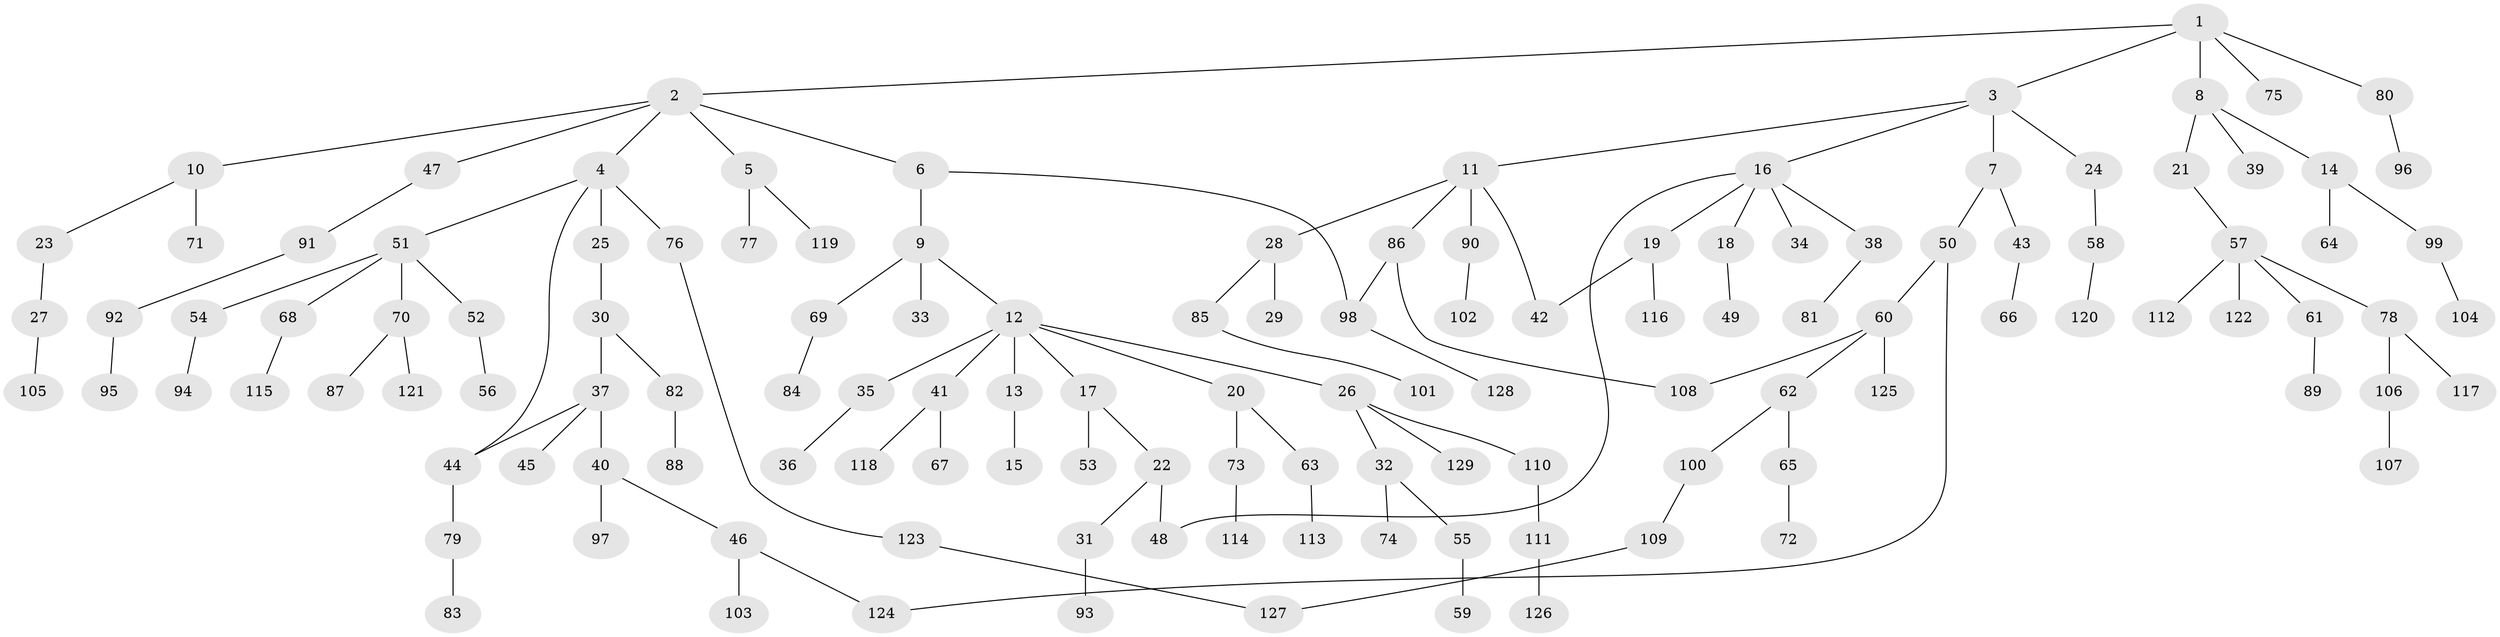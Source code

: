 // coarse degree distribution, {4: 0.037037037037037035, 7: 0.024691358024691357, 5: 0.08641975308641975, 2: 0.2345679012345679, 3: 0.1111111111111111, 8: 0.012345679012345678, 1: 0.49382716049382713}
// Generated by graph-tools (version 1.1) at 2025/41/03/06/25 10:41:26]
// undirected, 129 vertices, 135 edges
graph export_dot {
graph [start="1"]
  node [color=gray90,style=filled];
  1;
  2;
  3;
  4;
  5;
  6;
  7;
  8;
  9;
  10;
  11;
  12;
  13;
  14;
  15;
  16;
  17;
  18;
  19;
  20;
  21;
  22;
  23;
  24;
  25;
  26;
  27;
  28;
  29;
  30;
  31;
  32;
  33;
  34;
  35;
  36;
  37;
  38;
  39;
  40;
  41;
  42;
  43;
  44;
  45;
  46;
  47;
  48;
  49;
  50;
  51;
  52;
  53;
  54;
  55;
  56;
  57;
  58;
  59;
  60;
  61;
  62;
  63;
  64;
  65;
  66;
  67;
  68;
  69;
  70;
  71;
  72;
  73;
  74;
  75;
  76;
  77;
  78;
  79;
  80;
  81;
  82;
  83;
  84;
  85;
  86;
  87;
  88;
  89;
  90;
  91;
  92;
  93;
  94;
  95;
  96;
  97;
  98;
  99;
  100;
  101;
  102;
  103;
  104;
  105;
  106;
  107;
  108;
  109;
  110;
  111;
  112;
  113;
  114;
  115;
  116;
  117;
  118;
  119;
  120;
  121;
  122;
  123;
  124;
  125;
  126;
  127;
  128;
  129;
  1 -- 2;
  1 -- 3;
  1 -- 8;
  1 -- 75;
  1 -- 80;
  2 -- 4;
  2 -- 5;
  2 -- 6;
  2 -- 10;
  2 -- 47;
  3 -- 7;
  3 -- 11;
  3 -- 16;
  3 -- 24;
  4 -- 25;
  4 -- 51;
  4 -- 76;
  4 -- 44;
  5 -- 77;
  5 -- 119;
  6 -- 9;
  6 -- 98;
  7 -- 43;
  7 -- 50;
  8 -- 14;
  8 -- 21;
  8 -- 39;
  9 -- 12;
  9 -- 33;
  9 -- 69;
  10 -- 23;
  10 -- 71;
  11 -- 28;
  11 -- 86;
  11 -- 90;
  11 -- 42;
  12 -- 13;
  12 -- 17;
  12 -- 20;
  12 -- 26;
  12 -- 35;
  12 -- 41;
  13 -- 15;
  14 -- 64;
  14 -- 99;
  16 -- 18;
  16 -- 19;
  16 -- 34;
  16 -- 38;
  16 -- 48;
  17 -- 22;
  17 -- 53;
  18 -- 49;
  19 -- 42;
  19 -- 116;
  20 -- 63;
  20 -- 73;
  21 -- 57;
  22 -- 31;
  22 -- 48;
  23 -- 27;
  24 -- 58;
  25 -- 30;
  26 -- 32;
  26 -- 110;
  26 -- 129;
  27 -- 105;
  28 -- 29;
  28 -- 85;
  30 -- 37;
  30 -- 82;
  31 -- 93;
  32 -- 55;
  32 -- 74;
  35 -- 36;
  37 -- 40;
  37 -- 44;
  37 -- 45;
  38 -- 81;
  40 -- 46;
  40 -- 97;
  41 -- 67;
  41 -- 118;
  43 -- 66;
  44 -- 79;
  46 -- 103;
  46 -- 124;
  47 -- 91;
  50 -- 60;
  50 -- 124;
  51 -- 52;
  51 -- 54;
  51 -- 68;
  51 -- 70;
  52 -- 56;
  54 -- 94;
  55 -- 59;
  57 -- 61;
  57 -- 78;
  57 -- 112;
  57 -- 122;
  58 -- 120;
  60 -- 62;
  60 -- 125;
  60 -- 108;
  61 -- 89;
  62 -- 65;
  62 -- 100;
  63 -- 113;
  65 -- 72;
  68 -- 115;
  69 -- 84;
  70 -- 87;
  70 -- 121;
  73 -- 114;
  76 -- 123;
  78 -- 106;
  78 -- 117;
  79 -- 83;
  80 -- 96;
  82 -- 88;
  85 -- 101;
  86 -- 98;
  86 -- 108;
  90 -- 102;
  91 -- 92;
  92 -- 95;
  98 -- 128;
  99 -- 104;
  100 -- 109;
  106 -- 107;
  109 -- 127;
  110 -- 111;
  111 -- 126;
  123 -- 127;
}
